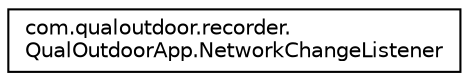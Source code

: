 digraph "Graphical Class Hierarchy"
{
  edge [fontname="Helvetica",fontsize="10",labelfontname="Helvetica",labelfontsize="10"];
  node [fontname="Helvetica",fontsize="10",shape=record];
  rankdir="LR";
  Node1 [label="com.qualoutdoor.recorder.\lQualOutdoorApp.NetworkChangeListener",height=0.2,width=0.4,color="black", fillcolor="white", style="filled",URL="$interfacecom_1_1qualoutdoor_1_1recorder_1_1QualOutdoorApp_1_1NetworkChangeListener.html"];
}
